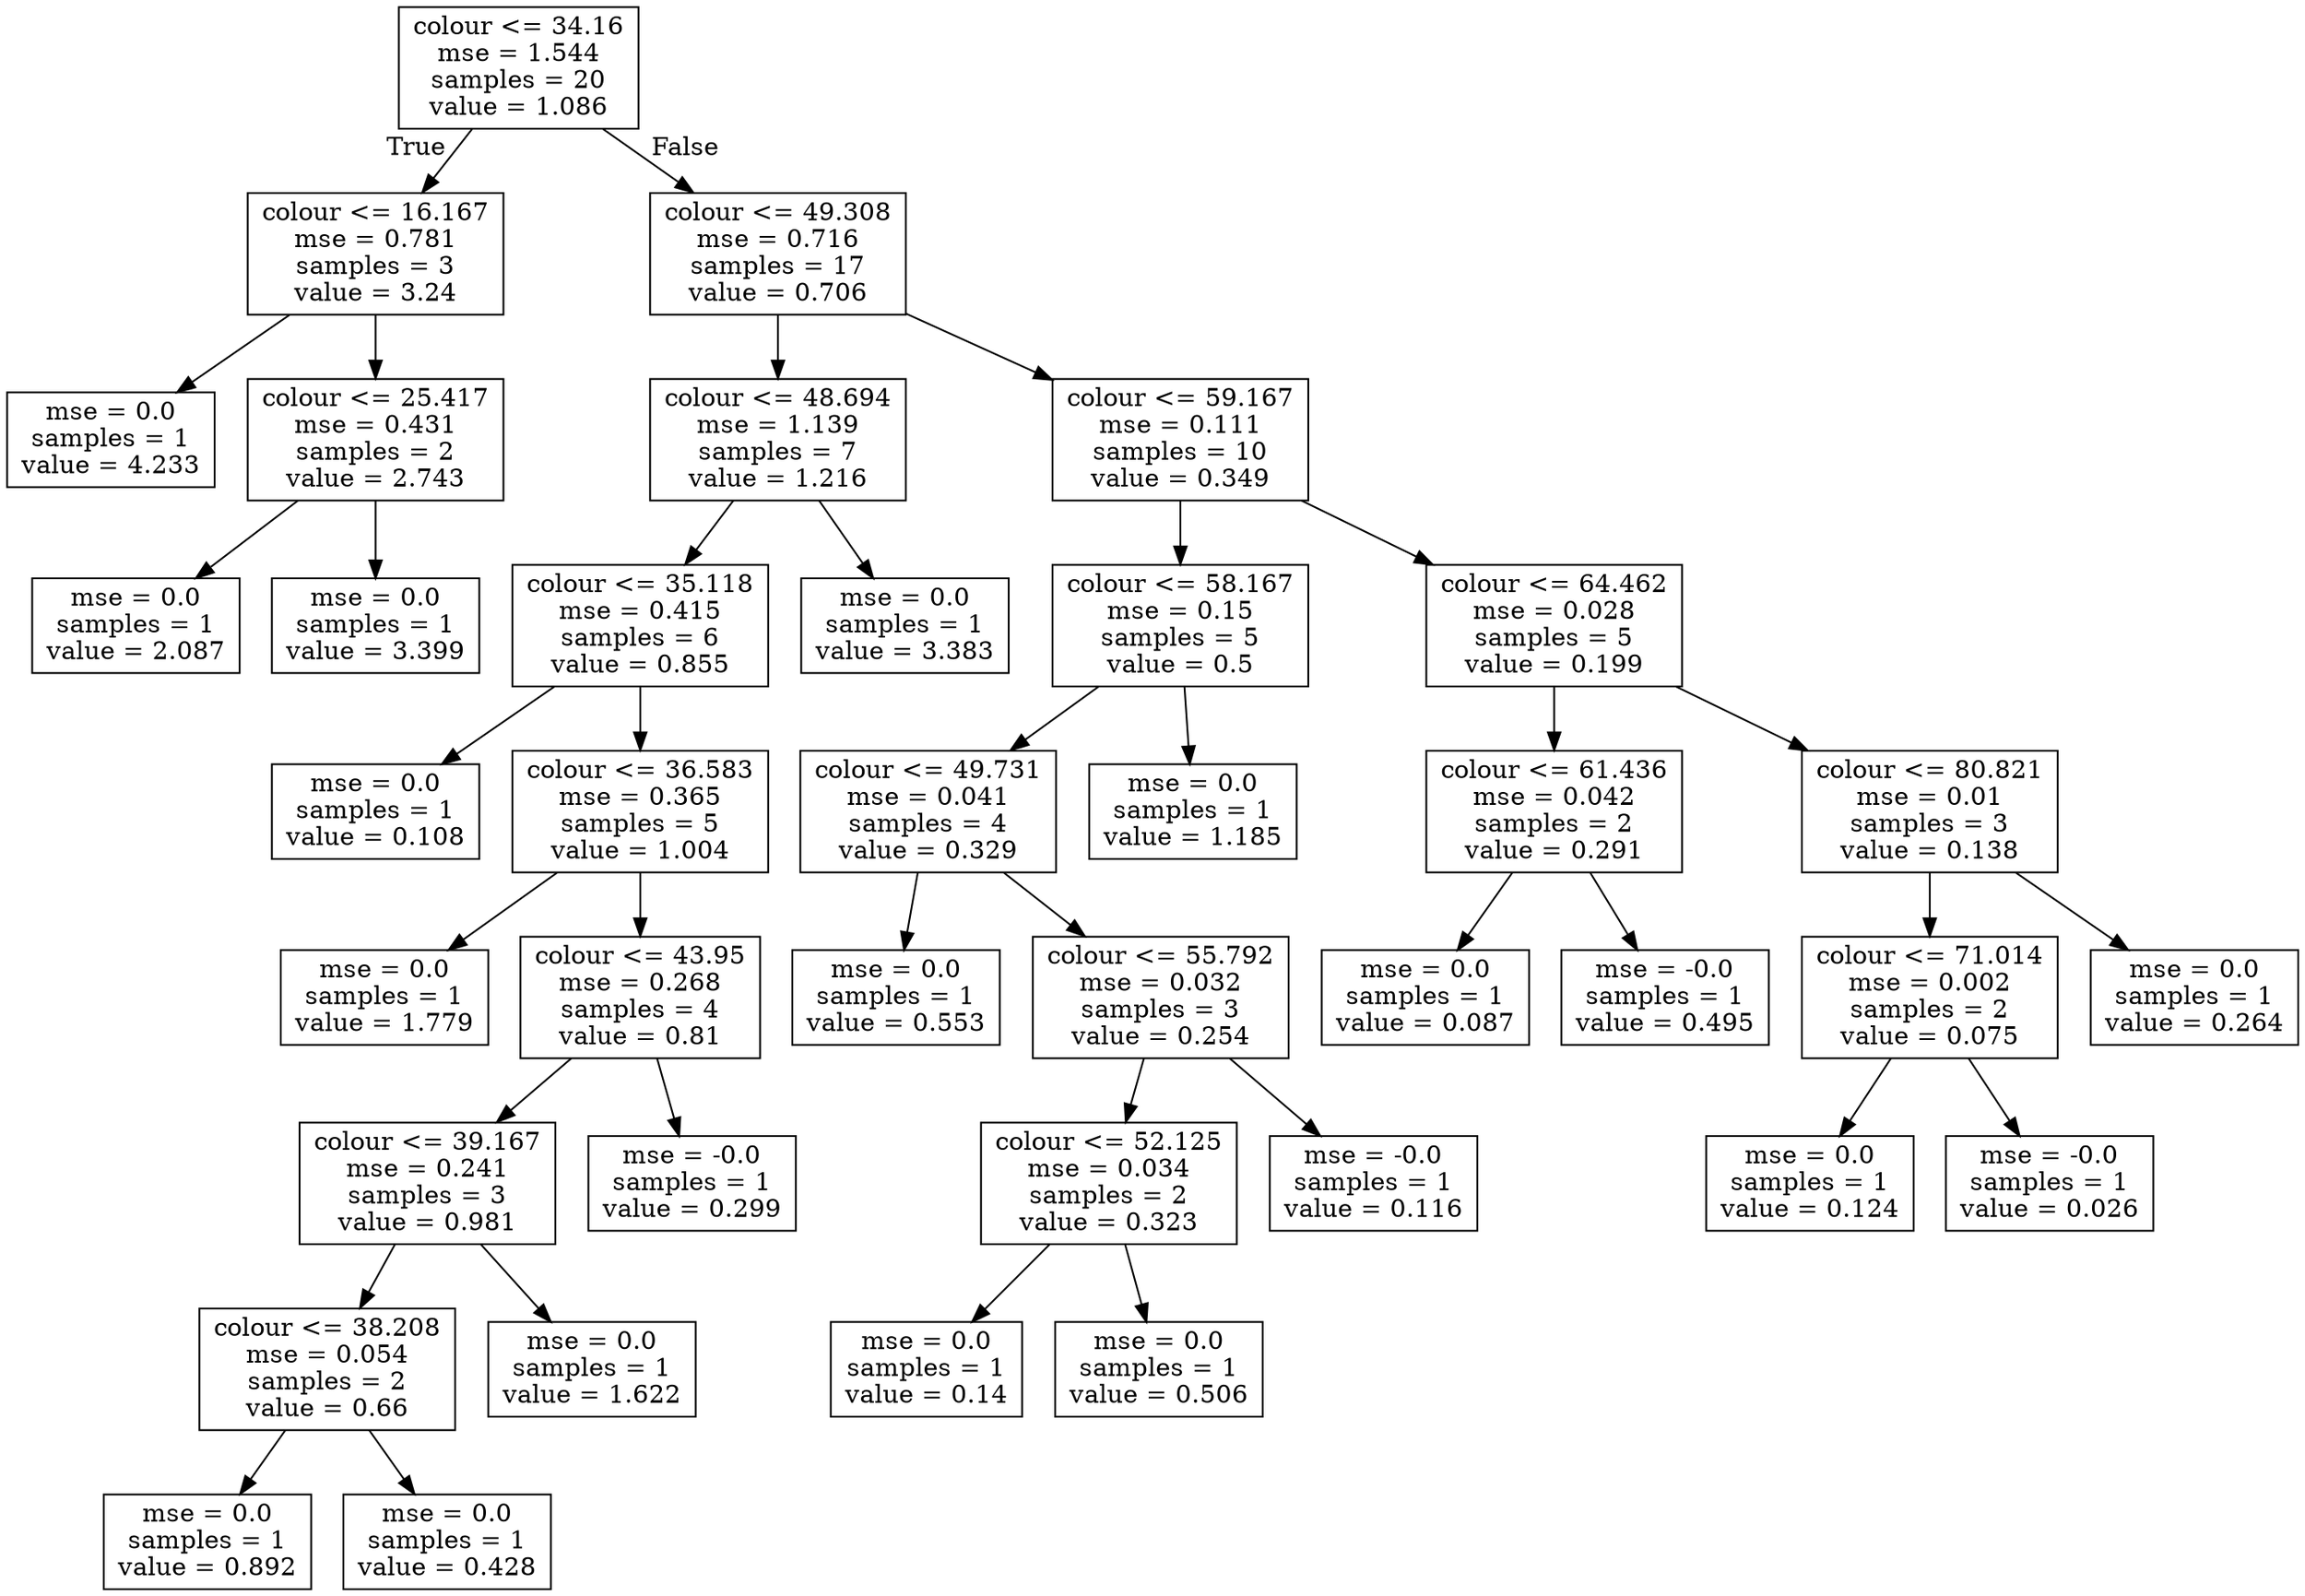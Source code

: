 digraph Tree {
node [shape=box] ;
0 [label="colour <= 34.16\nmse = 1.544\nsamples = 20\nvalue = 1.086"] ;
1 [label="colour <= 16.167\nmse = 0.781\nsamples = 3\nvalue = 3.24"] ;
0 -> 1 [labeldistance=2.5, labelangle=45, headlabel="True"] ;
2 [label="mse = 0.0\nsamples = 1\nvalue = 4.233"] ;
1 -> 2 ;
3 [label="colour <= 25.417\nmse = 0.431\nsamples = 2\nvalue = 2.743"] ;
1 -> 3 ;
4 [label="mse = 0.0\nsamples = 1\nvalue = 2.087"] ;
3 -> 4 ;
5 [label="mse = 0.0\nsamples = 1\nvalue = 3.399"] ;
3 -> 5 ;
6 [label="colour <= 49.308\nmse = 0.716\nsamples = 17\nvalue = 0.706"] ;
0 -> 6 [labeldistance=2.5, labelangle=-45, headlabel="False"] ;
7 [label="colour <= 48.694\nmse = 1.139\nsamples = 7\nvalue = 1.216"] ;
6 -> 7 ;
8 [label="colour <= 35.118\nmse = 0.415\nsamples = 6\nvalue = 0.855"] ;
7 -> 8 ;
9 [label="mse = 0.0\nsamples = 1\nvalue = 0.108"] ;
8 -> 9 ;
10 [label="colour <= 36.583\nmse = 0.365\nsamples = 5\nvalue = 1.004"] ;
8 -> 10 ;
11 [label="mse = 0.0\nsamples = 1\nvalue = 1.779"] ;
10 -> 11 ;
12 [label="colour <= 43.95\nmse = 0.268\nsamples = 4\nvalue = 0.81"] ;
10 -> 12 ;
13 [label="colour <= 39.167\nmse = 0.241\nsamples = 3\nvalue = 0.981"] ;
12 -> 13 ;
14 [label="colour <= 38.208\nmse = 0.054\nsamples = 2\nvalue = 0.66"] ;
13 -> 14 ;
15 [label="mse = 0.0\nsamples = 1\nvalue = 0.892"] ;
14 -> 15 ;
16 [label="mse = 0.0\nsamples = 1\nvalue = 0.428"] ;
14 -> 16 ;
17 [label="mse = 0.0\nsamples = 1\nvalue = 1.622"] ;
13 -> 17 ;
18 [label="mse = -0.0\nsamples = 1\nvalue = 0.299"] ;
12 -> 18 ;
19 [label="mse = 0.0\nsamples = 1\nvalue = 3.383"] ;
7 -> 19 ;
20 [label="colour <= 59.167\nmse = 0.111\nsamples = 10\nvalue = 0.349"] ;
6 -> 20 ;
21 [label="colour <= 58.167\nmse = 0.15\nsamples = 5\nvalue = 0.5"] ;
20 -> 21 ;
22 [label="colour <= 49.731\nmse = 0.041\nsamples = 4\nvalue = 0.329"] ;
21 -> 22 ;
23 [label="mse = 0.0\nsamples = 1\nvalue = 0.553"] ;
22 -> 23 ;
24 [label="colour <= 55.792\nmse = 0.032\nsamples = 3\nvalue = 0.254"] ;
22 -> 24 ;
25 [label="colour <= 52.125\nmse = 0.034\nsamples = 2\nvalue = 0.323"] ;
24 -> 25 ;
26 [label="mse = 0.0\nsamples = 1\nvalue = 0.14"] ;
25 -> 26 ;
27 [label="mse = 0.0\nsamples = 1\nvalue = 0.506"] ;
25 -> 27 ;
28 [label="mse = -0.0\nsamples = 1\nvalue = 0.116"] ;
24 -> 28 ;
29 [label="mse = 0.0\nsamples = 1\nvalue = 1.185"] ;
21 -> 29 ;
30 [label="colour <= 64.462\nmse = 0.028\nsamples = 5\nvalue = 0.199"] ;
20 -> 30 ;
31 [label="colour <= 61.436\nmse = 0.042\nsamples = 2\nvalue = 0.291"] ;
30 -> 31 ;
32 [label="mse = 0.0\nsamples = 1\nvalue = 0.087"] ;
31 -> 32 ;
33 [label="mse = -0.0\nsamples = 1\nvalue = 0.495"] ;
31 -> 33 ;
34 [label="colour <= 80.821\nmse = 0.01\nsamples = 3\nvalue = 0.138"] ;
30 -> 34 ;
35 [label="colour <= 71.014\nmse = 0.002\nsamples = 2\nvalue = 0.075"] ;
34 -> 35 ;
36 [label="mse = 0.0\nsamples = 1\nvalue = 0.124"] ;
35 -> 36 ;
37 [label="mse = -0.0\nsamples = 1\nvalue = 0.026"] ;
35 -> 37 ;
38 [label="mse = 0.0\nsamples = 1\nvalue = 0.264"] ;
34 -> 38 ;
}